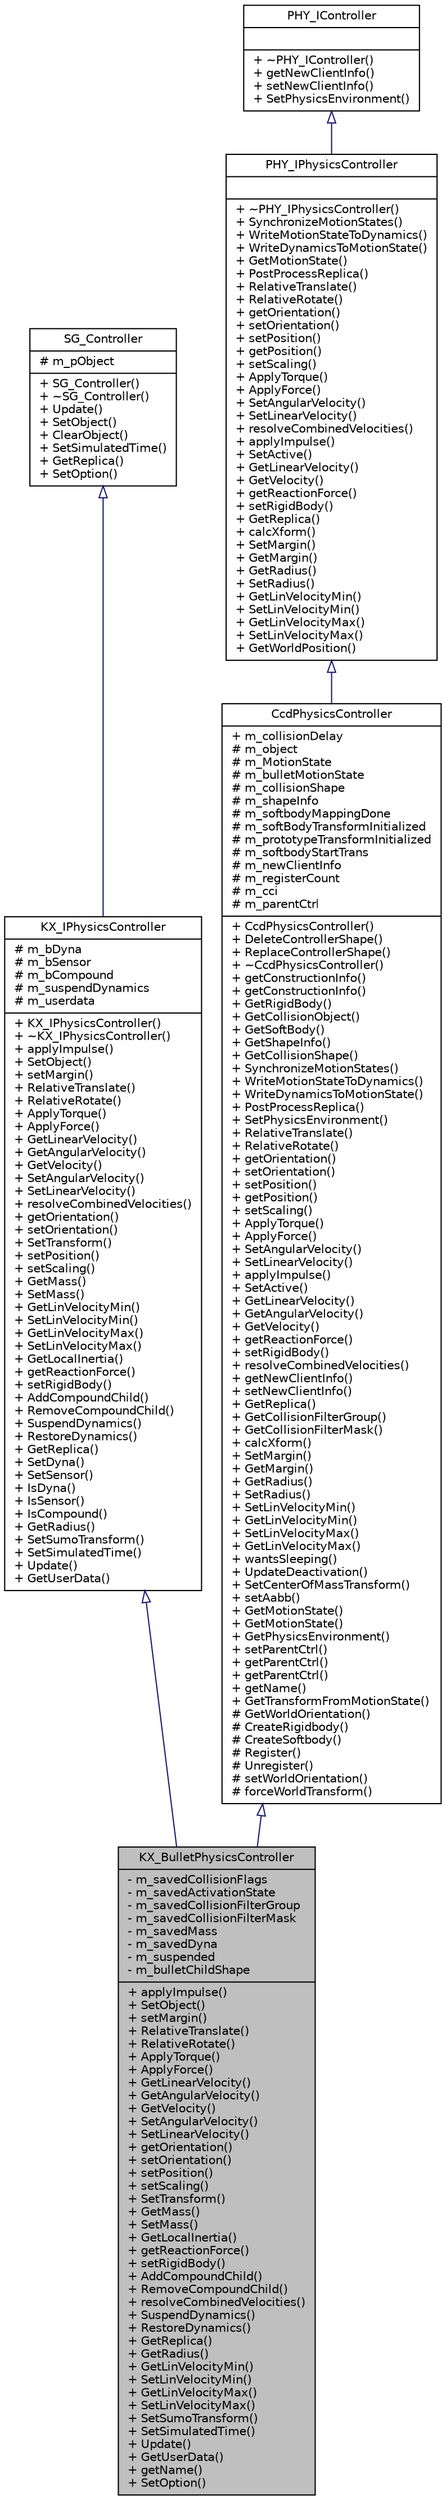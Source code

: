 digraph G
{
  edge [fontname="Helvetica",fontsize="10",labelfontname="Helvetica",labelfontsize="10"];
  node [fontname="Helvetica",fontsize="10",shape=record];
  Node1 [label="{KX_BulletPhysicsController\n|- m_savedCollisionFlags\l- m_savedActivationState\l- m_savedCollisionFilterGroup\l- m_savedCollisionFilterMask\l- m_savedMass\l- m_savedDyna\l- m_suspended\l- m_bulletChildShape\l|+ applyImpulse()\l+ SetObject()\l+ setMargin()\l+ RelativeTranslate()\l+ RelativeRotate()\l+ ApplyTorque()\l+ ApplyForce()\l+ GetLinearVelocity()\l+ GetAngularVelocity()\l+ GetVelocity()\l+ SetAngularVelocity()\l+ SetLinearVelocity()\l+ getOrientation()\l+ setOrientation()\l+ setPosition()\l+ setScaling()\l+ SetTransform()\l+ GetMass()\l+ SetMass()\l+ GetLocalInertia()\l+ getReactionForce()\l+ setRigidBody()\l+ AddCompoundChild()\l+ RemoveCompoundChild()\l+ resolveCombinedVelocities()\l+ SuspendDynamics()\l+ RestoreDynamics()\l+ GetReplica()\l+ GetRadius()\l+ GetLinVelocityMin()\l+ SetLinVelocityMin()\l+ GetLinVelocityMax()\l+ SetLinVelocityMax()\l+ SetSumoTransform()\l+ SetSimulatedTime()\l+ Update()\l+ GetUserData()\l+ getName()\l+ SetOption()\l}",height=0.2,width=0.4,color="black", fillcolor="grey75", style="filled" fontcolor="black"];
  Node2 -> Node1 [dir=back,color="midnightblue",fontsize="10",style="solid",arrowtail="empty",fontname="Helvetica"];
  Node2 [label="{KX_IPhysicsController\n|# m_bDyna\l# m_bSensor\l# m_bCompound\l# m_suspendDynamics\l# m_userdata\l|+ KX_IPhysicsController()\l+ ~KX_IPhysicsController()\l+ applyImpulse()\l+ SetObject()\l+ setMargin()\l+ RelativeTranslate()\l+ RelativeRotate()\l+ ApplyTorque()\l+ ApplyForce()\l+ GetLinearVelocity()\l+ GetAngularVelocity()\l+ GetVelocity()\l+ SetAngularVelocity()\l+ SetLinearVelocity()\l+ resolveCombinedVelocities()\l+ getOrientation()\l+ setOrientation()\l+ SetTransform()\l+ setPosition()\l+ setScaling()\l+ GetMass()\l+ SetMass()\l+ GetLinVelocityMin()\l+ SetLinVelocityMin()\l+ GetLinVelocityMax()\l+ SetLinVelocityMax()\l+ GetLocalInertia()\l+ getReactionForce()\l+ setRigidBody()\l+ AddCompoundChild()\l+ RemoveCompoundChild()\l+ SuspendDynamics()\l+ RestoreDynamics()\l+ GetReplica()\l+ SetDyna()\l+ SetSensor()\l+ IsDyna()\l+ IsSensor()\l+ IsCompound()\l+ GetRadius()\l+ SetSumoTransform()\l+ SetSimulatedTime()\l+ Update()\l+ GetUserData()\l}",height=0.2,width=0.4,color="black", fillcolor="white", style="filled",URL="$dd/dfc/classKX__IPhysicsController.html"];
  Node3 -> Node2 [dir=back,color="midnightblue",fontsize="10",style="solid",arrowtail="empty",fontname="Helvetica"];
  Node3 [label="{SG_Controller\n|# m_pObject\l|+ SG_Controller()\l+ ~SG_Controller()\l+ Update()\l+ SetObject()\l+ ClearObject()\l+ SetSimulatedTime()\l+ GetReplica()\l+ SetOption()\l}",height=0.2,width=0.4,color="black", fillcolor="white", style="filled",URL="$d6/d9e/classSG__Controller.html"];
  Node4 -> Node1 [dir=back,color="midnightblue",fontsize="10",style="solid",arrowtail="empty",fontname="Helvetica"];
  Node4 [label="{CcdPhysicsController\n|+ m_collisionDelay\l# m_object\l# m_MotionState\l# m_bulletMotionState\l# m_collisionShape\l# m_shapeInfo\l# m_softbodyMappingDone\l# m_softBodyTransformInitialized\l# m_prototypeTransformInitialized\l# m_softbodyStartTrans\l# m_newClientInfo\l# m_registerCount\l# m_cci\l# m_parentCtrl\l|+ CcdPhysicsController()\l+ DeleteControllerShape()\l+ ReplaceControllerShape()\l+ ~CcdPhysicsController()\l+ getConstructionInfo()\l+ getConstructionInfo()\l+ GetRigidBody()\l+ GetCollisionObject()\l+ GetSoftBody()\l+ GetShapeInfo()\l+ GetCollisionShape()\l+ SynchronizeMotionStates()\l+ WriteMotionStateToDynamics()\l+ WriteDynamicsToMotionState()\l+ PostProcessReplica()\l+ SetPhysicsEnvironment()\l+ RelativeTranslate()\l+ RelativeRotate()\l+ getOrientation()\l+ setOrientation()\l+ setPosition()\l+ getPosition()\l+ setScaling()\l+ ApplyTorque()\l+ ApplyForce()\l+ SetAngularVelocity()\l+ SetLinearVelocity()\l+ applyImpulse()\l+ SetActive()\l+ GetLinearVelocity()\l+ GetAngularVelocity()\l+ GetVelocity()\l+ getReactionForce()\l+ setRigidBody()\l+ resolveCombinedVelocities()\l+ getNewClientInfo()\l+ setNewClientInfo()\l+ GetReplica()\l+ GetCollisionFilterGroup()\l+ GetCollisionFilterMask()\l+ calcXform()\l+ SetMargin()\l+ GetMargin()\l+ GetRadius()\l+ SetRadius()\l+ SetLinVelocityMin()\l+ GetLinVelocityMin()\l+ SetLinVelocityMax()\l+ GetLinVelocityMax()\l+ wantsSleeping()\l+ UpdateDeactivation()\l+ SetCenterOfMassTransform()\l+ setAabb()\l+ GetMotionState()\l+ GetMotionState()\l+ GetPhysicsEnvironment()\l+ setParentCtrl()\l+ getParentCtrl()\l+ getParentCtrl()\l+ getName()\l+ GetTransformFromMotionState()\l# GetWorldOrientation()\l# CreateRigidbody()\l# CreateSoftbody()\l# Register()\l# Unregister()\l# setWorldOrientation()\l# forceWorldTransform()\l}",height=0.2,width=0.4,color="black", fillcolor="white", style="filled",URL="$d2/d9d/classCcdPhysicsController.html",tooltip="CcdPhysicsController is a physics object that supports continuous collision detection and time of imp..."];
  Node5 -> Node4 [dir=back,color="midnightblue",fontsize="10",style="solid",arrowtail="empty",fontname="Helvetica"];
  Node5 [label="{PHY_IPhysicsController\n||+ ~PHY_IPhysicsController()\l+ SynchronizeMotionStates()\l+ WriteMotionStateToDynamics()\l+ WriteDynamicsToMotionState()\l+ GetMotionState()\l+ PostProcessReplica()\l+ RelativeTranslate()\l+ RelativeRotate()\l+ getOrientation()\l+ setOrientation()\l+ setPosition()\l+ getPosition()\l+ setScaling()\l+ ApplyTorque()\l+ ApplyForce()\l+ SetAngularVelocity()\l+ SetLinearVelocity()\l+ resolveCombinedVelocities()\l+ applyImpulse()\l+ SetActive()\l+ GetLinearVelocity()\l+ GetVelocity()\l+ getReactionForce()\l+ setRigidBody()\l+ GetReplica()\l+ calcXform()\l+ SetMargin()\l+ GetMargin()\l+ GetRadius()\l+ SetRadius()\l+ GetLinVelocityMin()\l+ SetLinVelocityMin()\l+ GetLinVelocityMax()\l+ SetLinVelocityMax()\l+ GetWorldPosition()\l}",height=0.2,width=0.4,color="black", fillcolor="white", style="filled",URL="$d7/ddb/classPHY__IPhysicsController.html"];
  Node6 -> Node5 [dir=back,color="midnightblue",fontsize="10",style="solid",arrowtail="empty",fontname="Helvetica"];
  Node6 [label="{PHY_IController\n||+ ~PHY_IController()\l+ getNewClientInfo()\l+ setNewClientInfo()\l+ SetPhysicsEnvironment()\l}",height=0.2,width=0.4,color="black", fillcolor="white", style="filled",URL="$d5/d92/classPHY__IController.html"];
}
